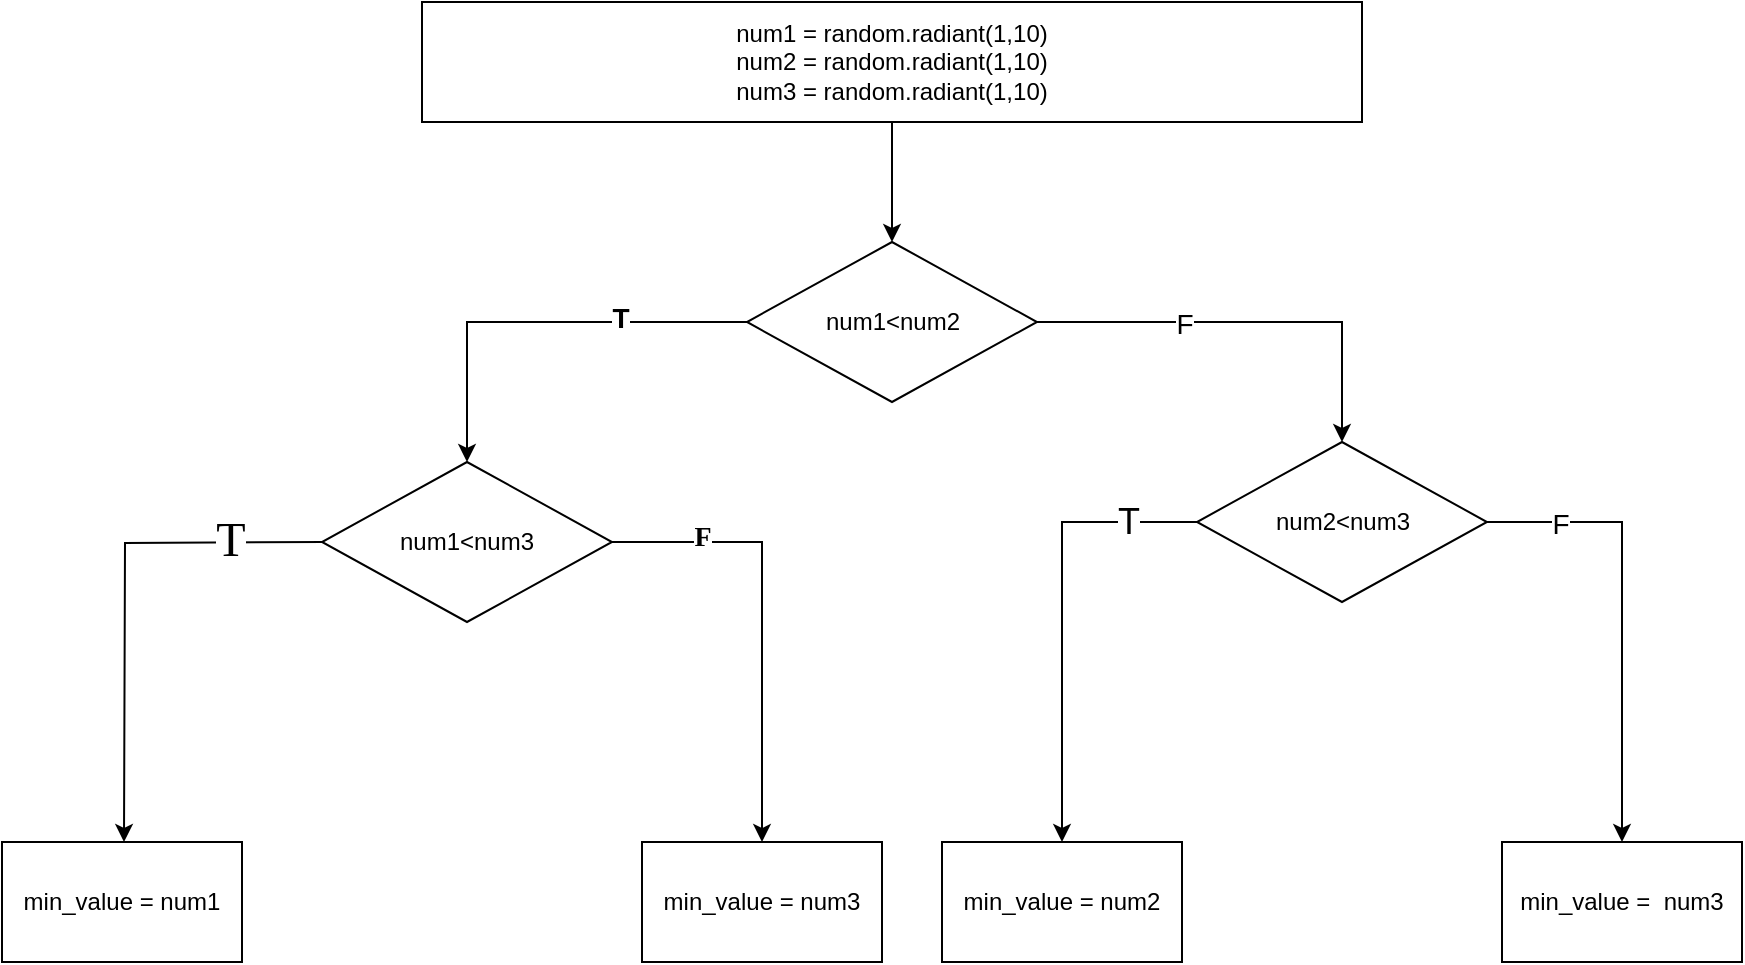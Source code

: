 <mxfile version="22.0.8" type="github" pages="2">
  <diagram name="3-1" id="Ciw9cG080GeWcuIZ2MZ9">
    <mxGraphModel dx="1495" dy="772" grid="1" gridSize="10" guides="1" tooltips="1" connect="1" arrows="1" fold="1" page="1" pageScale="1" pageWidth="850" pageHeight="1100" math="0" shadow="0">
      <root>
        <mxCell id="0" />
        <mxCell id="1" parent="0" />
        <mxCell id="lW4FbozZwFS7NfOg_uhb-3" value="" style="edgeStyle=orthogonalEdgeStyle;rounded=0;orthogonalLoop=1;jettySize=auto;html=1;" edge="1" parent="1" source="lW4FbozZwFS7NfOg_uhb-1" target="lW4FbozZwFS7NfOg_uhb-2">
          <mxGeometry relative="1" as="geometry" />
        </mxCell>
        <mxCell id="lW4FbozZwFS7NfOg_uhb-1" value="num1 = random.radiant(1,10)&lt;br&gt;num2 = random.radiant(1,10)&lt;br style=&quot;border-color: var(--border-color);&quot;&gt;num3 = random.radiant(1,10)" style="rounded=0;whiteSpace=wrap;html=1;" vertex="1" parent="1">
          <mxGeometry x="120" y="330" width="470" height="60" as="geometry" />
        </mxCell>
        <mxCell id="lW4FbozZwFS7NfOg_uhb-5" value="" style="edgeStyle=orthogonalEdgeStyle;rounded=0;orthogonalLoop=1;jettySize=auto;html=1;" edge="1" parent="1" source="lW4FbozZwFS7NfOg_uhb-2" target="lW4FbozZwFS7NfOg_uhb-4">
          <mxGeometry relative="1" as="geometry" />
        </mxCell>
        <mxCell id="lW4FbozZwFS7NfOg_uhb-6" value="&lt;b&gt;&lt;font style=&quot;font-size: 14px;&quot;&gt;T&lt;/font&gt;&lt;/b&gt;" style="edgeLabel;html=1;align=center;verticalAlign=middle;resizable=0;points=[];" vertex="1" connectable="0" parent="lW4FbozZwFS7NfOg_uhb-5">
          <mxGeometry x="-0.386" y="-2" relative="1" as="geometry">
            <mxPoint x="1" as="offset" />
          </mxGeometry>
        </mxCell>
        <mxCell id="lW4FbozZwFS7NfOg_uhb-8" value="" style="edgeStyle=orthogonalEdgeStyle;rounded=0;orthogonalLoop=1;jettySize=auto;html=1;" edge="1" parent="1" source="lW4FbozZwFS7NfOg_uhb-2" target="lW4FbozZwFS7NfOg_uhb-7">
          <mxGeometry relative="1" as="geometry" />
        </mxCell>
        <mxCell id="lW4FbozZwFS7NfOg_uhb-9" value="&lt;font style=&quot;font-size: 14px;&quot;&gt;F&lt;/font&gt;" style="edgeLabel;html=1;align=center;verticalAlign=middle;resizable=0;points=[];fontStyle=0" vertex="1" connectable="0" parent="lW4FbozZwFS7NfOg_uhb-8">
          <mxGeometry x="-0.308" y="-1" relative="1" as="geometry">
            <mxPoint as="offset" />
          </mxGeometry>
        </mxCell>
        <mxCell id="lW4FbozZwFS7NfOg_uhb-2" value="num1&amp;lt;num2" style="rhombus;whiteSpace=wrap;html=1;rounded=0;" vertex="1" parent="1">
          <mxGeometry x="282.5" y="450" width="145" height="80" as="geometry" />
        </mxCell>
        <mxCell id="lW4FbozZwFS7NfOg_uhb-11" value="" style="edgeStyle=orthogonalEdgeStyle;rounded=0;orthogonalLoop=1;jettySize=auto;html=1;" edge="1" parent="1">
          <mxGeometry relative="1" as="geometry">
            <mxPoint x="71" y="600" as="sourcePoint" />
            <mxPoint x="-29" y="750" as="targetPoint" />
          </mxGeometry>
        </mxCell>
        <mxCell id="lW4FbozZwFS7NfOg_uhb-16" value="&lt;font style=&quot;font-size: 24px;&quot; face=&quot;Comic Sans MS&quot;&gt;T&lt;/font&gt;" style="edgeLabel;html=1;align=center;verticalAlign=middle;resizable=0;points=[];" vertex="1" connectable="0" parent="lW4FbozZwFS7NfOg_uhb-11">
          <mxGeometry x="-0.623" y="-1" relative="1" as="geometry">
            <mxPoint as="offset" />
          </mxGeometry>
        </mxCell>
        <mxCell id="lW4FbozZwFS7NfOg_uhb-18" value="" style="edgeStyle=orthogonalEdgeStyle;rounded=0;orthogonalLoop=1;jettySize=auto;html=1;" edge="1" parent="1" source="lW4FbozZwFS7NfOg_uhb-4" target="lW4FbozZwFS7NfOg_uhb-17">
          <mxGeometry relative="1" as="geometry" />
        </mxCell>
        <mxCell id="lW4FbozZwFS7NfOg_uhb-19" value="&lt;font style=&quot;font-size: 14px;&quot; face=&quot;Comic Sans MS&quot;&gt;&lt;b&gt;F&lt;/b&gt;&lt;/font&gt;" style="edgeLabel;html=1;align=center;verticalAlign=middle;resizable=0;points=[];" vertex="1" connectable="0" parent="lW4FbozZwFS7NfOg_uhb-18">
          <mxGeometry x="-0.6" y="2" relative="1" as="geometry">
            <mxPoint as="offset" />
          </mxGeometry>
        </mxCell>
        <mxCell id="lW4FbozZwFS7NfOg_uhb-4" value="num1&amp;lt;num3" style="rhombus;whiteSpace=wrap;html=1;rounded=0;" vertex="1" parent="1">
          <mxGeometry x="70" y="560" width="145" height="80" as="geometry" />
        </mxCell>
        <mxCell id="lW4FbozZwFS7NfOg_uhb-21" value="" style="edgeStyle=orthogonalEdgeStyle;rounded=0;orthogonalLoop=1;jettySize=auto;html=1;fontFamily=Helvetica;fontSize=11;fontColor=default;" edge="1" parent="1" source="lW4FbozZwFS7NfOg_uhb-7" target="lW4FbozZwFS7NfOg_uhb-20">
          <mxGeometry relative="1" as="geometry" />
        </mxCell>
        <mxCell id="lW4FbozZwFS7NfOg_uhb-24" value="&lt;font style=&quot;font-size: 18px;&quot;&gt;T&lt;/font&gt;" style="edgeLabel;html=1;align=center;verticalAlign=middle;resizable=0;points=[];fontSize=11;fontFamily=Helvetica;fontColor=default;" vertex="1" connectable="0" parent="lW4FbozZwFS7NfOg_uhb-21">
          <mxGeometry x="-0.688" relative="1" as="geometry">
            <mxPoint x="1" as="offset" />
          </mxGeometry>
        </mxCell>
        <mxCell id="lW4FbozZwFS7NfOg_uhb-26" value="" style="edgeStyle=orthogonalEdgeStyle;rounded=0;orthogonalLoop=1;jettySize=auto;html=1;fontFamily=Helvetica;fontSize=11;fontColor=default;" edge="1" parent="1" source="lW4FbozZwFS7NfOg_uhb-7" target="lW4FbozZwFS7NfOg_uhb-25">
          <mxGeometry relative="1" as="geometry" />
        </mxCell>
        <mxCell id="lW4FbozZwFS7NfOg_uhb-27" value="&lt;font style=&quot;font-size: 14px;&quot;&gt;F&lt;/font&gt;" style="edgeLabel;html=1;align=center;verticalAlign=middle;resizable=0;points=[];fontSize=11;fontFamily=Helvetica;fontColor=default;" vertex="1" connectable="0" parent="lW4FbozZwFS7NfOg_uhb-26">
          <mxGeometry x="-0.679" y="-1" relative="1" as="geometry">
            <mxPoint as="offset" />
          </mxGeometry>
        </mxCell>
        <mxCell id="lW4FbozZwFS7NfOg_uhb-7" value="num2&amp;lt;num3" style="rhombus;whiteSpace=wrap;html=1;rounded=0;" vertex="1" parent="1">
          <mxGeometry x="507.5" y="550" width="145" height="80" as="geometry" />
        </mxCell>
        <mxCell id="lW4FbozZwFS7NfOg_uhb-10" value="min_value = num1" style="whiteSpace=wrap;html=1;rounded=0;" vertex="1" parent="1">
          <mxGeometry x="-90" y="750" width="120" height="60" as="geometry" />
        </mxCell>
        <mxCell id="lW4FbozZwFS7NfOg_uhb-17" value="min_value = num3" style="whiteSpace=wrap;html=1;rounded=0;" vertex="1" parent="1">
          <mxGeometry x="230" y="750" width="120" height="60" as="geometry" />
        </mxCell>
        <mxCell id="lW4FbozZwFS7NfOg_uhb-20" value="min_value = num2" style="whiteSpace=wrap;html=1;rounded=0;" vertex="1" parent="1">
          <mxGeometry x="380" y="750" width="120" height="60" as="geometry" />
        </mxCell>
        <mxCell id="lW4FbozZwFS7NfOg_uhb-25" value="min_value =&amp;nbsp; num3" style="whiteSpace=wrap;html=1;rounded=0;" vertex="1" parent="1">
          <mxGeometry x="660" y="750" width="120" height="60" as="geometry" />
        </mxCell>
      </root>
    </mxGraphModel>
  </diagram>
  <diagram id="GdcommcFl87SUbQiEFs1" name="3-2">
    <mxGraphModel dx="645" dy="772" grid="1" gridSize="10" guides="1" tooltips="1" connect="1" arrows="1" fold="1" page="1" pageScale="1" pageWidth="850" pageHeight="1100" math="0" shadow="0">
      <root>
        <mxCell id="0" />
        <mxCell id="1" parent="0" />
        <mxCell id="TuYZfj6VlRPmbQLX2GUS-3" value="" style="edgeStyle=orthogonalEdgeStyle;rounded=0;orthogonalLoop=1;jettySize=auto;html=1;fontFamily=Helvetica;fontSize=11;fontColor=default;" edge="1" parent="1" source="TuYZfj6VlRPmbQLX2GUS-1" target="TuYZfj6VlRPmbQLX2GUS-2">
          <mxGeometry relative="1" as="geometry" />
        </mxCell>
        <mxCell id="TuYZfj6VlRPmbQLX2GUS-1" value="&lt;div&gt;Ask for three integer values to user&lt;/div&gt;&lt;div&gt;num1, num2, num3&lt;/div&gt;" style="rounded=0;whiteSpace=wrap;html=1;labelBackgroundColor=default;align=center;verticalAlign=middle;fontFamily=Helvetica;fontSize=11;fontColor=default;fillColor=none;gradientColor=none;" vertex="1" parent="1">
          <mxGeometry x="200" y="160" width="340" height="60" as="geometry" />
        </mxCell>
        <mxCell id="TuYZfj6VlRPmbQLX2GUS-2" value="" style="rhombus;whiteSpace=wrap;html=1;fontSize=11;fillColor=none;rounded=0;labelBackgroundColor=default;gradientColor=none;" vertex="1" parent="1">
          <mxGeometry x="300" y="260" width="140" height="80" as="geometry" />
        </mxCell>
      </root>
    </mxGraphModel>
  </diagram>
</mxfile>
